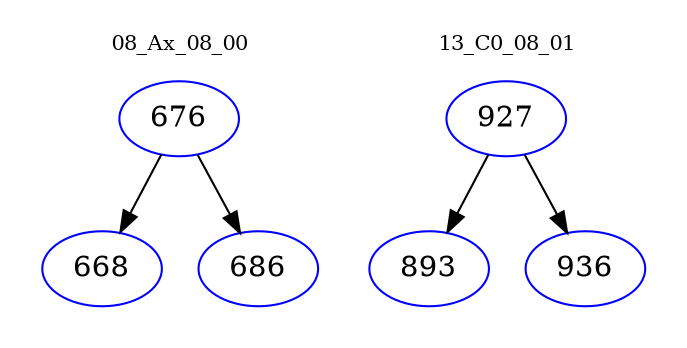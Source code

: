 digraph{
subgraph cluster_0 {
color = white
label = "08_Ax_08_00";
fontsize=10;
T0_676 [label="676", color="blue"]
T0_676 -> T0_668 [color="black"]
T0_668 [label="668", color="blue"]
T0_676 -> T0_686 [color="black"]
T0_686 [label="686", color="blue"]
}
subgraph cluster_1 {
color = white
label = "13_C0_08_01";
fontsize=10;
T1_927 [label="927", color="blue"]
T1_927 -> T1_893 [color="black"]
T1_893 [label="893", color="blue"]
T1_927 -> T1_936 [color="black"]
T1_936 [label="936", color="blue"]
}
}
